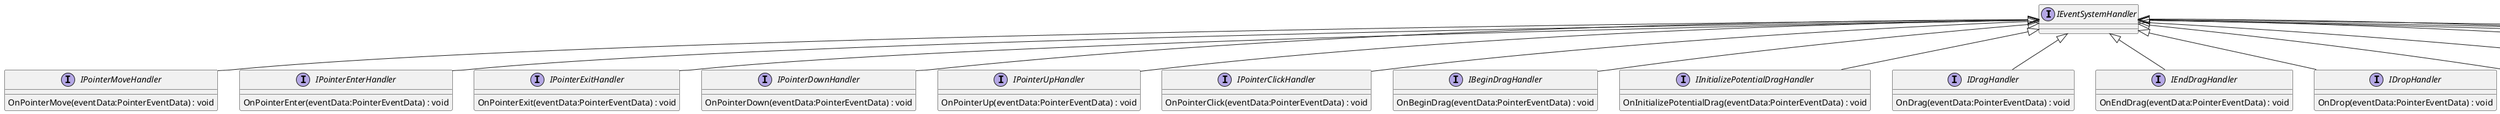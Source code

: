 @startuml
interface IEventSystemHandler {
}
interface IPointerMoveHandler {
    OnPointerMove(eventData:PointerEventData) : void
}
interface IPointerEnterHandler {
    OnPointerEnter(eventData:PointerEventData) : void
}
interface IPointerExitHandler {
    OnPointerExit(eventData:PointerEventData) : void
}
interface IPointerDownHandler {
    OnPointerDown(eventData:PointerEventData) : void
}
interface IPointerUpHandler {
    OnPointerUp(eventData:PointerEventData) : void
}
interface IPointerClickHandler {
    OnPointerClick(eventData:PointerEventData) : void
}
interface IBeginDragHandler {
    OnBeginDrag(eventData:PointerEventData) : void
}
interface IInitializePotentialDragHandler {
    OnInitializePotentialDrag(eventData:PointerEventData) : void
}
interface IDragHandler {
    OnDrag(eventData:PointerEventData) : void
}
interface IEndDragHandler {
    OnEndDrag(eventData:PointerEventData) : void
}
interface IDropHandler {
    OnDrop(eventData:PointerEventData) : void
}
interface IScrollHandler {
    OnScroll(eventData:PointerEventData) : void
}
interface IUpdateSelectedHandler {
    OnUpdateSelected(eventData:BaseEventData) : void
}
interface ISelectHandler {
    OnSelect(eventData:BaseEventData) : void
}
interface IDeselectHandler {
    OnDeselect(eventData:BaseEventData) : void
}
interface IMoveHandler {
    OnMove(eventData:AxisEventData) : void
}
interface ISubmitHandler {
    OnSubmit(eventData:BaseEventData) : void
}
interface ICancelHandler {
    OnCancel(eventData:BaseEventData) : void
}
IEventSystemHandler <|-- IPointerMoveHandler
IEventSystemHandler <|-- IPointerEnterHandler
IEventSystemHandler <|-- IPointerExitHandler
IEventSystemHandler <|-- IPointerDownHandler
IEventSystemHandler <|-- IPointerUpHandler
IEventSystemHandler <|-- IPointerClickHandler
IEventSystemHandler <|-- IBeginDragHandler
IEventSystemHandler <|-- IInitializePotentialDragHandler
IEventSystemHandler <|-- IDragHandler
IEventSystemHandler <|-- IEndDragHandler
IEventSystemHandler <|-- IDropHandler
IEventSystemHandler <|-- IScrollHandler
IEventSystemHandler <|-- IUpdateSelectedHandler
IEventSystemHandler <|-- ISelectHandler
IEventSystemHandler <|-- IDeselectHandler
IEventSystemHandler <|-- IMoveHandler
IEventSystemHandler <|-- ISubmitHandler
IEventSystemHandler <|-- ICancelHandler
@enduml
